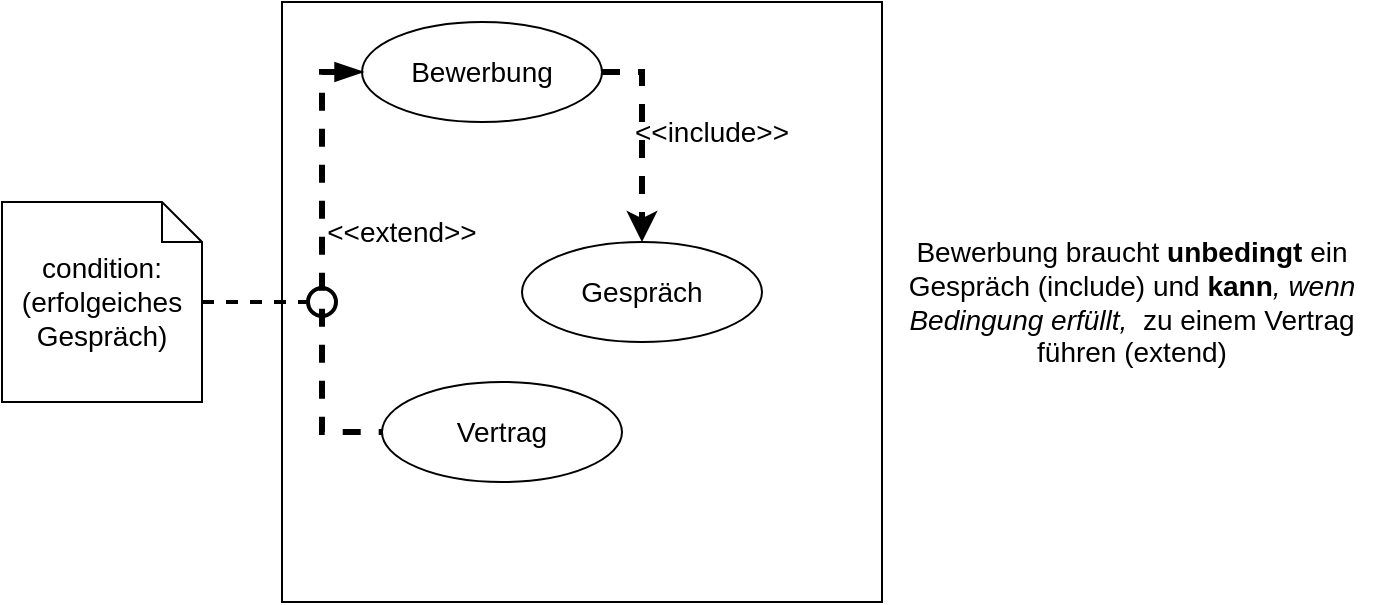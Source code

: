 <mxfile version="20.8.16" type="device"><diagram name="Seite-1" id="8o-zFHMFRiLQSxOreeDS"><mxGraphModel dx="2025" dy="1053" grid="1" gridSize="10" guides="1" tooltips="1" connect="1" arrows="1" fold="1" page="1" pageScale="1" pageWidth="827" pageHeight="1169" math="0" shadow="0"><root><mxCell id="0"/><mxCell id="1" parent="0"/><mxCell id="5J2LtJsUY24yHBAjGy4u-1" value="" style="group" vertex="1" connectable="0" parent="1"><mxGeometry x="40" y="40" width="690" height="300" as="geometry"/></mxCell><mxCell id="5J2LtJsUY24yHBAjGy4u-2" value="" style="rounded=0;whiteSpace=wrap;html=1;fontSize=14;" vertex="1" parent="5J2LtJsUY24yHBAjGy4u-1"><mxGeometry x="140" width="300" height="300" as="geometry"/></mxCell><mxCell id="5J2LtJsUY24yHBAjGy4u-3" value="Bewerbung" style="ellipse;whiteSpace=wrap;html=1;fontSize=14;" vertex="1" parent="5J2LtJsUY24yHBAjGy4u-1"><mxGeometry x="180" y="10" width="120" height="50" as="geometry"/></mxCell><mxCell id="5J2LtJsUY24yHBAjGy4u-4" value="Gespräch" style="ellipse;whiteSpace=wrap;html=1;fontSize=14;" vertex="1" parent="5J2LtJsUY24yHBAjGy4u-1"><mxGeometry x="260" y="120" width="120" height="50" as="geometry"/></mxCell><mxCell id="5J2LtJsUY24yHBAjGy4u-5" style="edgeStyle=orthogonalEdgeStyle;rounded=0;orthogonalLoop=1;jettySize=auto;html=1;strokeWidth=3;fontSize=14;endArrow=classic;endFill=1;dashed=1;exitX=1;exitY=0.5;exitDx=0;exitDy=0;" edge="1" parent="5J2LtJsUY24yHBAjGy4u-1" source="5J2LtJsUY24yHBAjGy4u-3" target="5J2LtJsUY24yHBAjGy4u-4"><mxGeometry relative="1" as="geometry"/></mxCell><mxCell id="5J2LtJsUY24yHBAjGy4u-6" value="Vertrag" style="ellipse;whiteSpace=wrap;html=1;fontSize=14;" vertex="1" parent="5J2LtJsUY24yHBAjGy4u-1"><mxGeometry x="190" y="190" width="120" height="50" as="geometry"/></mxCell><mxCell id="5J2LtJsUY24yHBAjGy4u-7" style="edgeStyle=orthogonalEdgeStyle;rounded=0;orthogonalLoop=1;jettySize=auto;html=1;exitX=0;exitY=0.5;exitDx=0;exitDy=0;dashed=1;strokeWidth=3;fontSize=14;endArrow=none;endFill=0;entryX=0;entryY=0.5;entryDx=0;entryDy=0;startArrow=blockThin;startFill=1;" edge="1" parent="5J2LtJsUY24yHBAjGy4u-1" source="5J2LtJsUY24yHBAjGy4u-3" target="5J2LtJsUY24yHBAjGy4u-6"><mxGeometry relative="1" as="geometry"/></mxCell><mxCell id="5J2LtJsUY24yHBAjGy4u-8" value="&amp;lt;&amp;lt;include&amp;gt;&amp;gt;" style="text;html=1;strokeColor=none;fillColor=none;align=center;verticalAlign=middle;whiteSpace=wrap;rounded=0;fontSize=14;" vertex="1" parent="5J2LtJsUY24yHBAjGy4u-1"><mxGeometry x="325" y="50" width="60" height="30" as="geometry"/></mxCell><mxCell id="5J2LtJsUY24yHBAjGy4u-9" value="&amp;lt;&amp;lt;extend&amp;gt;&amp;gt;" style="text;html=1;strokeColor=none;fillColor=none;align=center;verticalAlign=middle;whiteSpace=wrap;rounded=0;fontSize=14;" vertex="1" parent="5J2LtJsUY24yHBAjGy4u-1"><mxGeometry x="170" y="100" width="60" height="30" as="geometry"/></mxCell><mxCell id="5J2LtJsUY24yHBAjGy4u-10" value="Bewerbung braucht &lt;b&gt;unbedingt&lt;/b&gt; ein Gespräch (include) und &lt;b&gt;kann&lt;/b&gt;&lt;i&gt;, wenn Bedingung erfüllt,&lt;/i&gt;&lt;b&gt;&amp;nbsp;&amp;nbsp;&lt;/b&gt;zu einem Vertrag führen (extend)" style="text;html=1;strokeColor=none;fillColor=none;align=center;verticalAlign=middle;whiteSpace=wrap;rounded=0;fontSize=14;" vertex="1" parent="5J2LtJsUY24yHBAjGy4u-1"><mxGeometry x="440" y="100" width="250" height="100" as="geometry"/></mxCell><mxCell id="5J2LtJsUY24yHBAjGy4u-11" style="edgeStyle=orthogonalEdgeStyle;rounded=0;orthogonalLoop=1;jettySize=auto;html=1;dashed=1;strokeWidth=2;fontSize=14;startArrow=none;startFill=0;endArrow=oval;endFill=0;endSize=14;" edge="1" parent="5J2LtJsUY24yHBAjGy4u-1" source="5J2LtJsUY24yHBAjGy4u-12"><mxGeometry relative="1" as="geometry"><mxPoint x="160" y="150" as="targetPoint"/></mxGeometry></mxCell><mxCell id="5J2LtJsUY24yHBAjGy4u-12" value="condition:&lt;br&gt;(erfolgeiches Gespräch)" style="shape=note;size=20;whiteSpace=wrap;html=1;fontSize=14;" vertex="1" parent="5J2LtJsUY24yHBAjGy4u-1"><mxGeometry y="100" width="100" height="100" as="geometry"/></mxCell></root></mxGraphModel></diagram></mxfile>